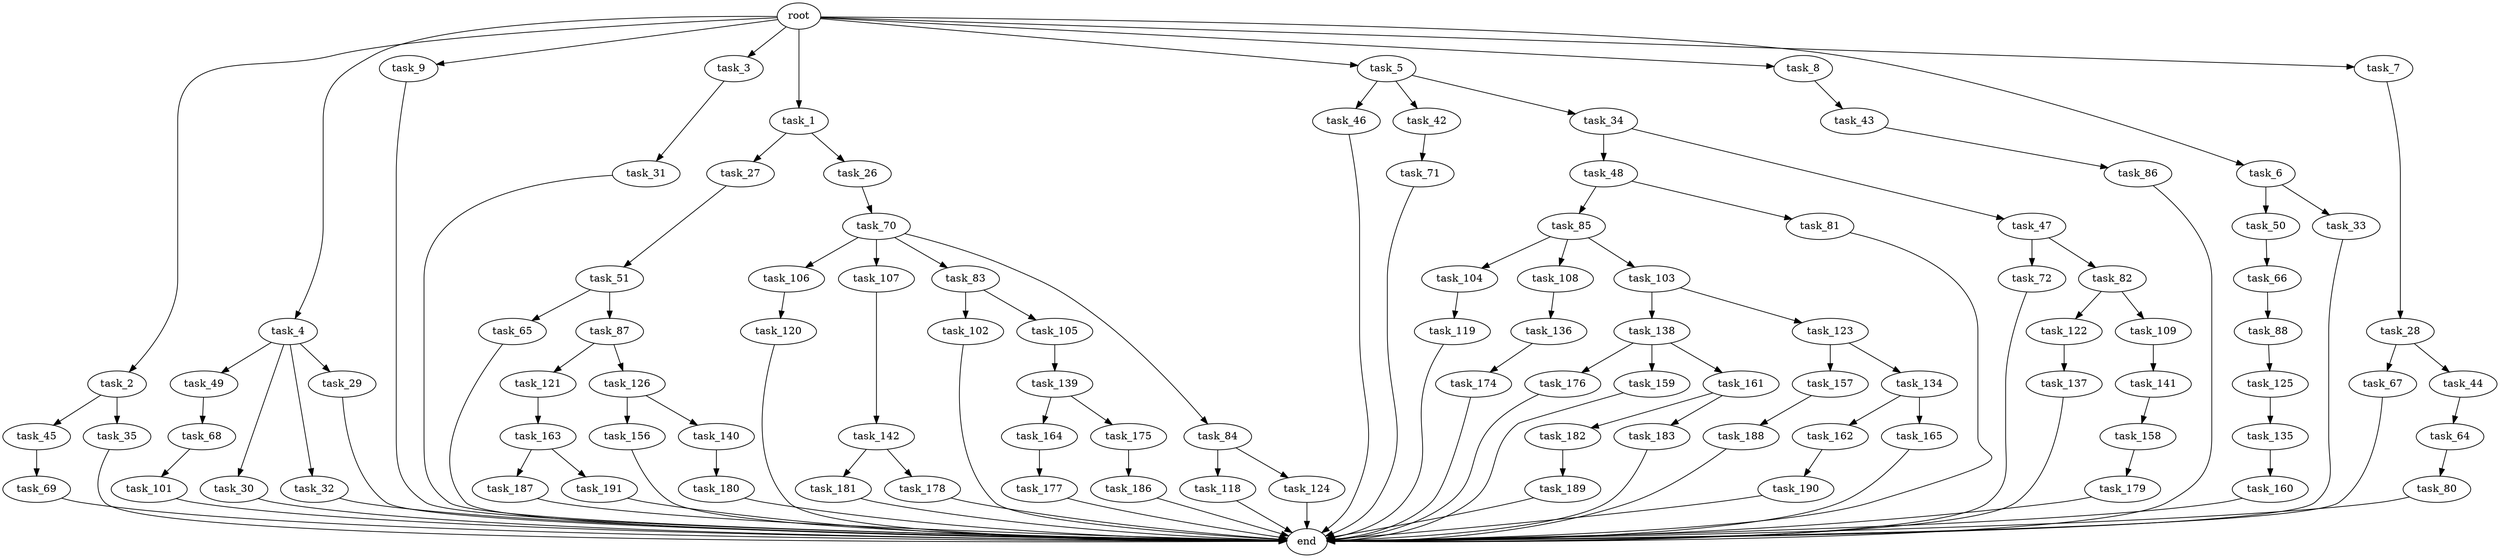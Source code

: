 digraph G {
  task_118 [size="1391569403.904000"];
  task_102 [size="618475290.624000"];
  task_65 [size="154618822.656000"];
  task_176 [size="618475290.624000"];
  task_156 [size="1099511627.776000"];
  task_162 [size="154618822.656000"];
  task_158 [size="1099511627.776000"];
  task_105 [size="618475290.624000"];
  task_72 [size="429496729.600000"];
  task_119 [size="1391569403.904000"];
  task_45 [size="1391569403.904000"];
  task_163 [size="274877906.944000"];
  task_46 [size="1717986918.400000"];
  task_179 [size="68719476.736000"];
  task_164 [size="429496729.600000"];
  task_135 [size="68719476.736000"];
  task_82 [size="429496729.600000"];
  task_139 [size="429496729.600000"];
  task_28 [size="154618822.656000"];
  task_50 [size="1099511627.776000"];
  task_71 [size="1717986918.400000"];
  task_31 [size="618475290.624000"];
  task_49 [size="68719476.736000"];
  task_136 [size="68719476.736000"];
  task_157 [size="1099511627.776000"];
  task_120 [size="68719476.736000"];
  task_121 [size="1099511627.776000"];
  task_140 [size="1099511627.776000"];
  task_190 [size="429496729.600000"];
  task_122 [size="1099511627.776000"];
  task_126 [size="1099511627.776000"];
  task_159 [size="618475290.624000"];
  task_2 [size="2.048000"];
  task_67 [size="1391569403.904000"];
  task_42 [size="1717986918.400000"];
  task_186 [size="274877906.944000"];
  task_30 [size="68719476.736000"];
  task_177 [size="274877906.944000"];
  task_160 [size="68719476.736000"];
  task_104 [size="618475290.624000"];
  task_33 [size="1099511627.776000"];
  task_4 [size="2.048000"];
  task_109 [size="1099511627.776000"];
  task_48 [size="618475290.624000"];
  task_27 [size="618475290.624000"];
  task_64 [size="1391569403.904000"];
  task_85 [size="841813590.016000"];
  task_80 [size="841813590.016000"];
  task_35 [size="1391569403.904000"];
  task_138 [size="68719476.736000"];
  task_181 [size="1099511627.776000"];
  task_106 [size="154618822.656000"];
  task_34 [size="1717986918.400000"];
  task_9 [size="2.048000"];
  task_32 [size="68719476.736000"];
  task_3 [size="2.048000"];
  task_174 [size="618475290.624000"];
  task_86 [size="1391569403.904000"];
  task_189 [size="1717986918.400000"];
  task_101 [size="274877906.944000"];
  task_1 [size="2.048000"];
  task_107 [size="154618822.656000"];
  task_26 [size="618475290.624000"];
  task_69 [size="1717986918.400000"];
  task_44 [size="1391569403.904000"];
  task_5 [size="2.048000"];
  task_108 [size="618475290.624000"];
  task_88 [size="1391569403.904000"];
  end [size="0.000000"];
  task_8 [size="2.048000"];
  task_87 [size="154618822.656000"];
  task_141 [size="618475290.624000"];
  task_83 [size="154618822.656000"];
  task_182 [size="841813590.016000"];
  task_183 [size="841813590.016000"];
  task_84 [size="154618822.656000"];
  task_142 [size="154618822.656000"];
  task_29 [size="68719476.736000"];
  task_43 [size="1717986918.400000"];
  task_178 [size="1099511627.776000"];
  root [size="0.000000"];
  task_187 [size="841813590.016000"];
  task_47 [size="618475290.624000"];
  task_123 [size="68719476.736000"];
  task_180 [size="618475290.624000"];
  task_6 [size="2.048000"];
  task_70 [size="1391569403.904000"];
  task_191 [size="841813590.016000"];
  task_134 [size="1099511627.776000"];
  task_175 [size="429496729.600000"];
  task_188 [size="1391569403.904000"];
  task_81 [size="841813590.016000"];
  task_165 [size="154618822.656000"];
  task_161 [size="618475290.624000"];
  task_51 [size="274877906.944000"];
  task_125 [size="154618822.656000"];
  task_124 [size="1391569403.904000"];
  task_7 [size="2.048000"];
  task_137 [size="618475290.624000"];
  task_68 [size="1391569403.904000"];
  task_66 [size="841813590.016000"];
  task_103 [size="618475290.624000"];

  task_118 -> end [size="1.000000"];
  task_102 -> end [size="1.000000"];
  task_65 -> end [size="1.000000"];
  task_176 -> end [size="1.000000"];
  task_156 -> end [size="1.000000"];
  task_162 -> task_190 [size="209715200.000000"];
  task_158 -> task_179 [size="33554432.000000"];
  task_105 -> task_139 [size="209715200.000000"];
  task_72 -> end [size="1.000000"];
  task_119 -> end [size="1.000000"];
  task_45 -> task_69 [size="838860800.000000"];
  task_163 -> task_191 [size="411041792.000000"];
  task_163 -> task_187 [size="411041792.000000"];
  task_46 -> end [size="1.000000"];
  task_179 -> end [size="1.000000"];
  task_164 -> task_177 [size="134217728.000000"];
  task_135 -> task_160 [size="33554432.000000"];
  task_82 -> task_109 [size="536870912.000000"];
  task_82 -> task_122 [size="536870912.000000"];
  task_139 -> task_164 [size="209715200.000000"];
  task_139 -> task_175 [size="209715200.000000"];
  task_28 -> task_44 [size="679477248.000000"];
  task_28 -> task_67 [size="679477248.000000"];
  task_50 -> task_66 [size="411041792.000000"];
  task_71 -> end [size="1.000000"];
  task_31 -> end [size="1.000000"];
  task_49 -> task_68 [size="679477248.000000"];
  task_136 -> task_174 [size="301989888.000000"];
  task_157 -> task_188 [size="679477248.000000"];
  task_120 -> end [size="1.000000"];
  task_121 -> task_163 [size="134217728.000000"];
  task_140 -> task_180 [size="301989888.000000"];
  task_190 -> end [size="1.000000"];
  task_122 -> task_137 [size="301989888.000000"];
  task_126 -> task_140 [size="536870912.000000"];
  task_126 -> task_156 [size="536870912.000000"];
  task_159 -> end [size="1.000000"];
  task_2 -> task_45 [size="679477248.000000"];
  task_2 -> task_35 [size="679477248.000000"];
  task_67 -> end [size="1.000000"];
  task_42 -> task_71 [size="838860800.000000"];
  task_186 -> end [size="1.000000"];
  task_30 -> end [size="1.000000"];
  task_177 -> end [size="1.000000"];
  task_160 -> end [size="1.000000"];
  task_104 -> task_119 [size="679477248.000000"];
  task_33 -> end [size="1.000000"];
  task_4 -> task_29 [size="33554432.000000"];
  task_4 -> task_30 [size="33554432.000000"];
  task_4 -> task_49 [size="33554432.000000"];
  task_4 -> task_32 [size="33554432.000000"];
  task_109 -> task_141 [size="301989888.000000"];
  task_48 -> task_81 [size="411041792.000000"];
  task_48 -> task_85 [size="411041792.000000"];
  task_27 -> task_51 [size="134217728.000000"];
  task_64 -> task_80 [size="411041792.000000"];
  task_85 -> task_103 [size="301989888.000000"];
  task_85 -> task_104 [size="301989888.000000"];
  task_85 -> task_108 [size="301989888.000000"];
  task_80 -> end [size="1.000000"];
  task_35 -> end [size="1.000000"];
  task_138 -> task_161 [size="301989888.000000"];
  task_138 -> task_159 [size="301989888.000000"];
  task_138 -> task_176 [size="301989888.000000"];
  task_181 -> end [size="1.000000"];
  task_106 -> task_120 [size="33554432.000000"];
  task_34 -> task_48 [size="301989888.000000"];
  task_34 -> task_47 [size="301989888.000000"];
  task_9 -> end [size="1.000000"];
  task_32 -> end [size="1.000000"];
  task_3 -> task_31 [size="301989888.000000"];
  task_174 -> end [size="1.000000"];
  task_86 -> end [size="1.000000"];
  task_189 -> end [size="1.000000"];
  task_101 -> end [size="1.000000"];
  task_1 -> task_26 [size="301989888.000000"];
  task_1 -> task_27 [size="301989888.000000"];
  task_107 -> task_142 [size="75497472.000000"];
  task_26 -> task_70 [size="679477248.000000"];
  task_69 -> end [size="1.000000"];
  task_44 -> task_64 [size="679477248.000000"];
  task_5 -> task_42 [size="838860800.000000"];
  task_5 -> task_34 [size="838860800.000000"];
  task_5 -> task_46 [size="838860800.000000"];
  task_108 -> task_136 [size="33554432.000000"];
  task_88 -> task_125 [size="75497472.000000"];
  task_8 -> task_43 [size="838860800.000000"];
  task_87 -> task_126 [size="536870912.000000"];
  task_87 -> task_121 [size="536870912.000000"];
  task_141 -> task_158 [size="536870912.000000"];
  task_83 -> task_102 [size="301989888.000000"];
  task_83 -> task_105 [size="301989888.000000"];
  task_182 -> task_189 [size="838860800.000000"];
  task_183 -> end [size="1.000000"];
  task_84 -> task_124 [size="679477248.000000"];
  task_84 -> task_118 [size="679477248.000000"];
  task_142 -> task_181 [size="536870912.000000"];
  task_142 -> task_178 [size="536870912.000000"];
  task_29 -> end [size="1.000000"];
  task_43 -> task_86 [size="679477248.000000"];
  task_178 -> end [size="1.000000"];
  root -> task_2 [size="1.000000"];
  root -> task_6 [size="1.000000"];
  root -> task_4 [size="1.000000"];
  root -> task_5 [size="1.000000"];
  root -> task_3 [size="1.000000"];
  root -> task_9 [size="1.000000"];
  root -> task_8 [size="1.000000"];
  root -> task_7 [size="1.000000"];
  root -> task_1 [size="1.000000"];
  task_187 -> end [size="1.000000"];
  task_47 -> task_82 [size="209715200.000000"];
  task_47 -> task_72 [size="209715200.000000"];
  task_123 -> task_134 [size="536870912.000000"];
  task_123 -> task_157 [size="536870912.000000"];
  task_180 -> end [size="1.000000"];
  task_6 -> task_33 [size="536870912.000000"];
  task_6 -> task_50 [size="536870912.000000"];
  task_70 -> task_107 [size="75497472.000000"];
  task_70 -> task_106 [size="75497472.000000"];
  task_70 -> task_84 [size="75497472.000000"];
  task_70 -> task_83 [size="75497472.000000"];
  task_191 -> end [size="1.000000"];
  task_134 -> task_165 [size="75497472.000000"];
  task_134 -> task_162 [size="75497472.000000"];
  task_175 -> task_186 [size="134217728.000000"];
  task_188 -> end [size="1.000000"];
  task_81 -> end [size="1.000000"];
  task_165 -> end [size="1.000000"];
  task_161 -> task_183 [size="411041792.000000"];
  task_161 -> task_182 [size="411041792.000000"];
  task_51 -> task_65 [size="75497472.000000"];
  task_51 -> task_87 [size="75497472.000000"];
  task_125 -> task_135 [size="33554432.000000"];
  task_124 -> end [size="1.000000"];
  task_7 -> task_28 [size="75497472.000000"];
  task_137 -> end [size="1.000000"];
  task_68 -> task_101 [size="134217728.000000"];
  task_66 -> task_88 [size="679477248.000000"];
  task_103 -> task_138 [size="33554432.000000"];
  task_103 -> task_123 [size="33554432.000000"];
}
